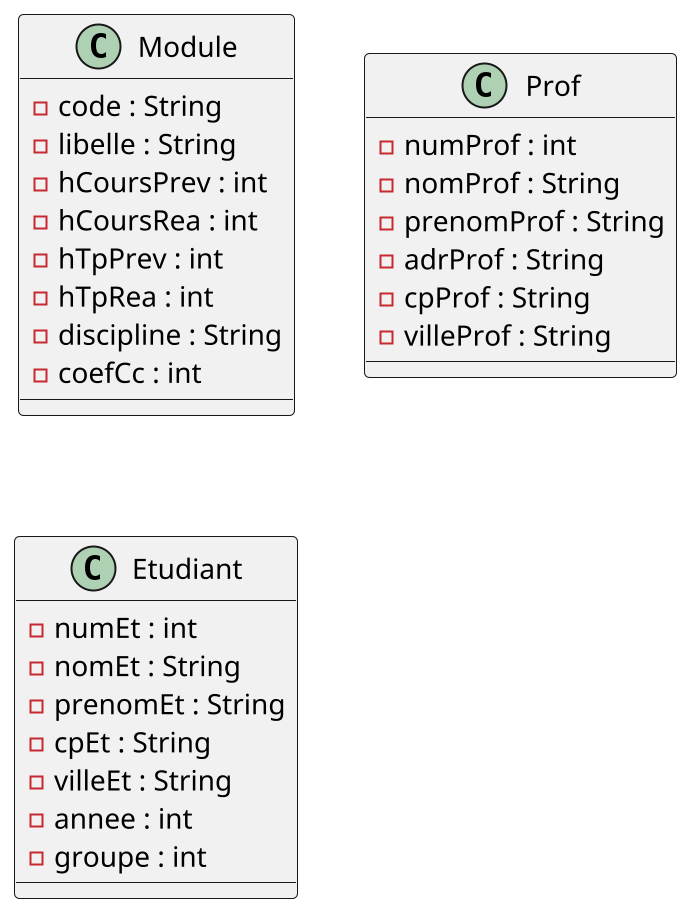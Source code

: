 @startuml
scale 2

class Module{
-code : String
-libelle : String
-hCoursPrev : int
-hCoursRea : int
-hTpPrev : int
-hTpRea : int
-discipline : String
-coefCc : int
}

class Prof{
-numProf : int
-nomProf : String
-prenomProf : String
-adrProf : String
-cpProf : String
-villeProf : String
}

class Etudiant{
-numEt : int
-nomEt : String
-prenomEt : String
-cpEt : String
-villeEt : String
-annee : int
-groupe : int
}
@enduml